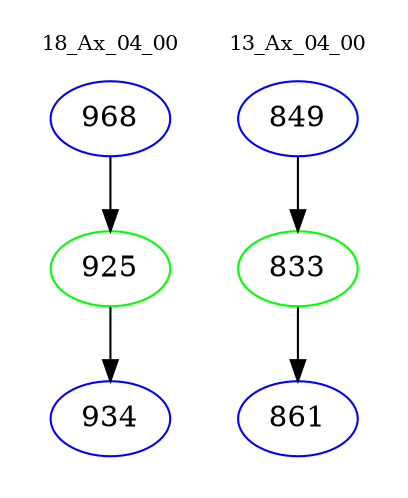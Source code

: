 digraph{
subgraph cluster_0 {
color = white
label = "18_Ax_04_00";
fontsize=10;
T0_968 [label="968", color="blue"]
T0_968 -> T0_925 [color="black"]
T0_925 [label="925", color="green"]
T0_925 -> T0_934 [color="black"]
T0_934 [label="934", color="blue"]
}
subgraph cluster_1 {
color = white
label = "13_Ax_04_00";
fontsize=10;
T1_849 [label="849", color="blue"]
T1_849 -> T1_833 [color="black"]
T1_833 [label="833", color="green"]
T1_833 -> T1_861 [color="black"]
T1_861 [label="861", color="blue"]
}
}
